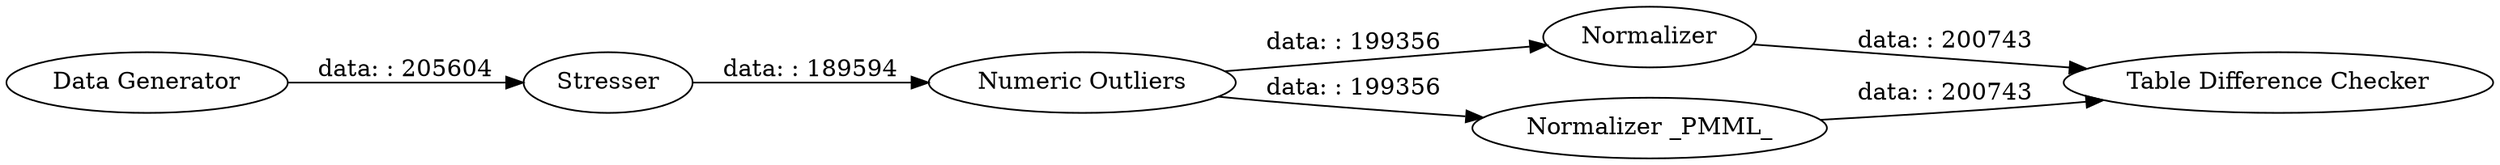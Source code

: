 digraph {
	"6958198726077485208_4" [label=Normalizer]
	"6958198726077485208_7" [label="Normalizer _PMML_"]
	"6958198726077485208_3" [label="Numeric Outliers"]
	"6958198726077485208_1" [label="Data Generator"]
	"6958198726077485208_6" [label=Stresser]
	"6958198726077485208_8" [label="Table Difference Checker"]
	"6958198726077485208_1" -> "6958198726077485208_6" [label="data: : 205604"]
	"6958198726077485208_3" -> "6958198726077485208_4" [label="data: : 199356"]
	"6958198726077485208_7" -> "6958198726077485208_8" [label="data: : 200743"]
	"6958198726077485208_4" -> "6958198726077485208_8" [label="data: : 200743"]
	"6958198726077485208_3" -> "6958198726077485208_7" [label="data: : 199356"]
	"6958198726077485208_6" -> "6958198726077485208_3" [label="data: : 189594"]
	rankdir=LR
}
